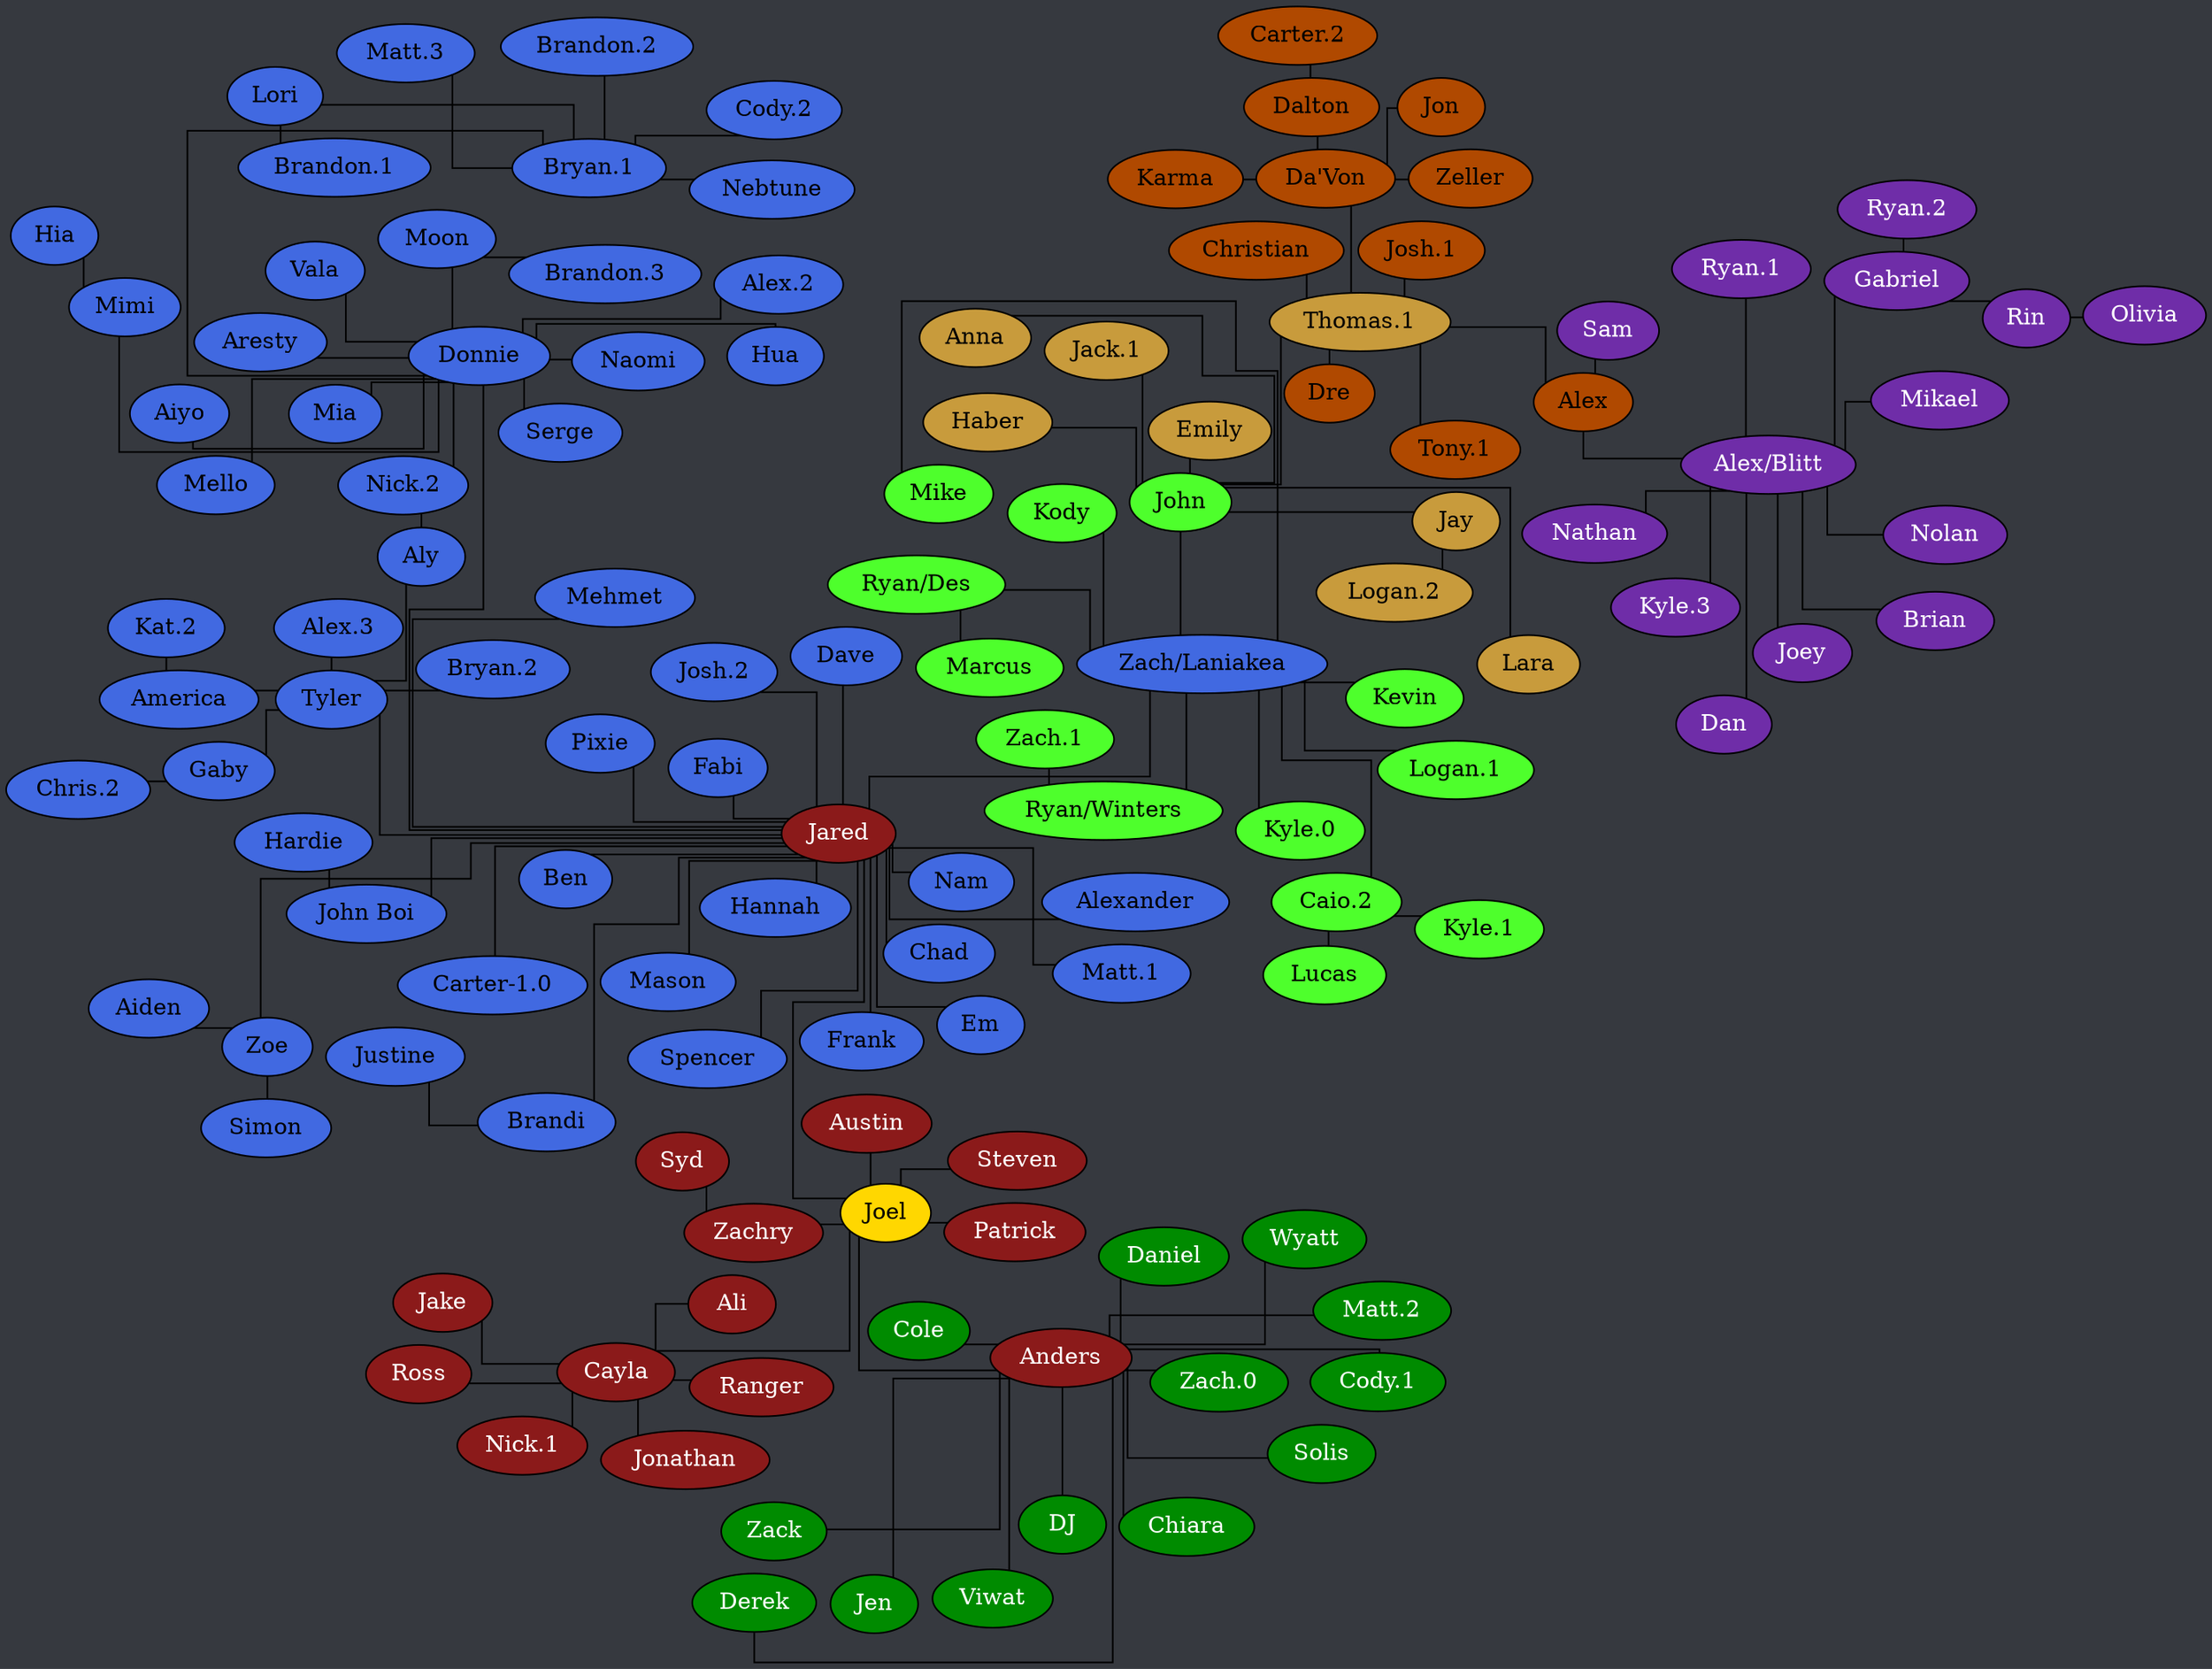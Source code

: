 strict graph {
	// Layout Configuration
	layout = neato;
	dpi = 200;
	epsilon = 0.01;
	mode = major;
	model = subset;
	overlap = false;
	splines = ortho;
	start = rand;

	// Visual Configuration
	graph [ truecolor=true bgcolor="#36393f" ];
	node [ style=filled fillcolor="gray" fontcolor="black" ];

	subgraph "Joel" {
		node [ style=filled fillcolor="firebrick4" fontcolor="white" ];
		Joel [ style=filled fillcolor="gold" fontcolor="black" ];

		Cayla -- Ali;
		Cayla -- Jake;
		Cayla -- Jonathan;
		Cayla -- "Nick.1";
		Cayla -- Ranger;
		Cayla -- Ross;
		Joel -- Anders;
		Joel -- Austin;
		Joel -- Cayla;
		Joel -- Jared;
		Joel -- Patrick;
		Joel -- Steven;
		Joel -- Zachry;
		Zachry -- Syd;
	}

	subgraph "Anders" {
		node [ style=filled fillcolor="green4" fontcolor="white" ];
		// Anders [ style=filled fillcolor="green4" fontcolor="white" ];

		Anders -- Chiara;
		Anders -- "Cody.1";
		Anders -- Cole;
		Anders -- Daniel;
		Anders -- Derek;
		Anders -- DJ;
		Anders -- Jen;
		Anders -- "Matt.2";
		Anders -- Solis;
		Anders -- Wyatt;
		Anders -- Viwat;
		Anders -- "Zach.0";
		Anders -- Zack;
	}

	subgraph "Jared" {
		node [ style=filled fillcolor="royalblue" fontcolor="black" ];
		// Jared [ style=filled fillcolor="royalblue" fontcolor="black" ];

		Aly -- "Nick.2";
		America -- "Kat.2";
		Brandi -- Justine;
		"Bryan.1" -- "Brandon.2";
		"Bryan.1" -- "Cody.2";
		"Bryan.1" -- Lori;
		"Bryan.1" -- "Matt.3";
		"Bryan.1" -- Nebtune;
		Donnie -- Aiyo;
		Donnie -- "Alex.2";
		Donnie -- Aresty;
		Donnie -- "Bryan.1";
		Donnie -- Hua;
		Donnie -- Mello;
		Donnie -- Mia;
		Donnie -- Mimi;
		Donnie -- Moon;
		Donnie -- "Nick.2";
		Donnie -- Naomi;
		Donnie -- Serge;
		Donnie -- Vala;
		Gaby -- "Chris.2";
		Lori -- "Brandon.1";
		Jared -- Alexander;
		Jared -- Ben;
		Jared -- Brandi;
		Jared -- "Carter-1.0";
		Jared -- Chad;
		Jared -- Dave;
		Jared -- Donnie;
		Jared -- Em;
		Jared -- Fabi;
		Jared -- Frank;
		Jared -- Hannah;
		Jared -- "John Boi";
		Jared -- "Josh.2";
		Jared -- Mason;
		Jared -- "Matt.1";
		Jared -- Mehmet;
		Jared -- Nam;
		Jared -- Pixie;
		Jared -- Spencer;
		Jared -- Tyler;
		Jared -- "Zach/Laniakea";
		Jared -- Zoe;
		"John Boi" -- Hardie;
		Mimi -- Hia;
		Moon -- "Brandon.3";
		Tyler -- Aly;
		Tyler -- "Alex.3";
		Tyler -- America;
		Tyler -- "Bryan.2";
		Tyler -- Gaby;
		Zoe -- Aiden;
		Zoe -- Simon;
	}

	subgraph "Zach/Laniakea" {
		node [ style=filled fillcolor="#4eff2c" fontcolor="black" ];
		// "Zach/Laniakea" [ style=filled fillcolor="#4eff2c" fontcolor="black" ];

		"Caio.2" -- "Kyle.1";
		"Caio.2" -- Lucas;
		"Ryan/Des" -- Marcus;
		"Zach/Laniakea" -- "Caio.2";
		"Zach/Laniakea" -- John;
		"Zach/Laniakea" -- "Logan.1";
		"Zach/Laniakea" -- Kevin;
		"Zach/Laniakea" -- Kody;
		"Zach/Laniakea" -- "Kyle.0";
		"Zach/Laniakea" -- Mike;
		"Zach/Laniakea" -- "Ryan/Des";
		"Zach/Laniakea" -- "Ryan/Winters";
		"Ryan/Winters" -- "Zach.1";
	}

	subgraph "John" {
		node [ style=filled fillcolor="#c89b3c" fontcolor="black" ];
		// John [ style=filled fillcolor="#c89b3c" fontcolor="black" ];

		Jay -- "Logan.2";
		John -- Anna;
		John -- Emily;
		John -- Haber;
		John -- Jay;
		John -- "Jack.1";
		John -- Lara;
		John -- "Thomas.1";
	}

	subgraph "Thomas.1" {
		node [ style=filled fillcolor="#b04900" fontcolor="black" ];
		// "Thomas.1" [ style=filled fillcolor="#b04900" fontcolor="black" ];

		"Da'Von" -- Dalton;
		"Da'Von" -- Jon;
		"Da'Von" -- Karma;
		"Da'Von" -- Zeller;
		Dalton -- "Carter.2";
		"Thomas.1" -- Alex;
		"Thomas.1" -- Christian;
		"Thomas.1" -- "Da'Von";
		"Thomas.1" -- Dre;
		"Thomas.1" -- "Josh.1";
		"Thomas.1" -- "Tony.1";
	}

	subgraph "Alex" {
		node [ style=filled fillcolor="#6f2da8" fontcolor="white" ];
		// Alex [ style=filled fillcolor="#6f2da8" fontcolor="black" ];

		Alex -- "Alex/Blitt";
		Alex -- Sam;
		"Alex/Blitt" -- Brian;
		"Alex/Blitt" -- Dan;
		"Alex/Blitt" -- Gabriel;
		"Alex/Blitt" -- Joey;
		"Alex/Blitt" -- "Kyle.3";
		"Alex/Blitt" -- Mikael;
		"Alex/Blitt" -- Nathan;
		"Alex/Blitt" -- Nolan;
		"Alex/Blitt" -- "Ryan.1";
		Gabriel -- Rin;
		Gabriel -- "Ryan.2";
		Rin -- Olivia;
	}
}

